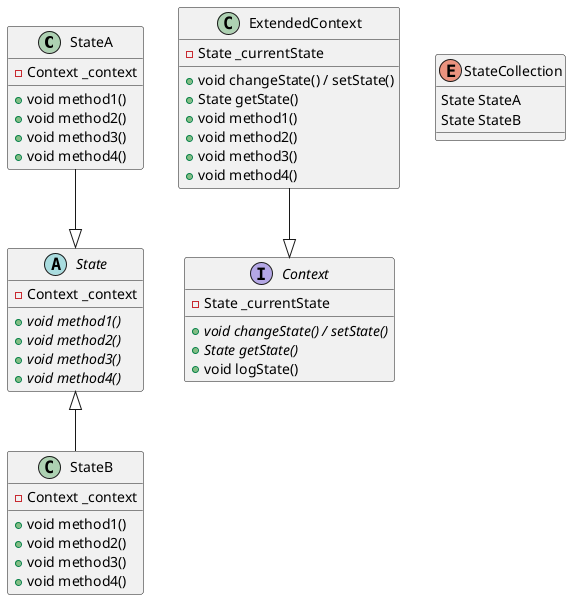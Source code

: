 @startuml State Management Design

StateA --|> State
State <|-- StateB
ExtendedContext --|> Context

interface Context {
    -State _currentState
    +void {abstract} changeState() / setState()
    +State {abstract} getState()
    +void logState()
}

class ExtendedContext {
    -State _currentState
    +void changeState() / setState()
    +State getState()
    +void method1()
    +void method2()
    +void method3()
    +void method4()
}


abstract class State {
    -Context _context
    +void {abstract} method1()
    +void {abstract} method2()
    +void {abstract} method3()
    +void {abstract} method4()
}

class StateA {
    -Context _context
    +void method1()
    +void method2()
    +void method3()
    +void method4()
}

class StateB {
    -Context _context
    +void method1()
    +void method2()
    +void method3()
    +void method4()
}

enum StateCollection {
    State StateA
    State StateB
}

@enduml